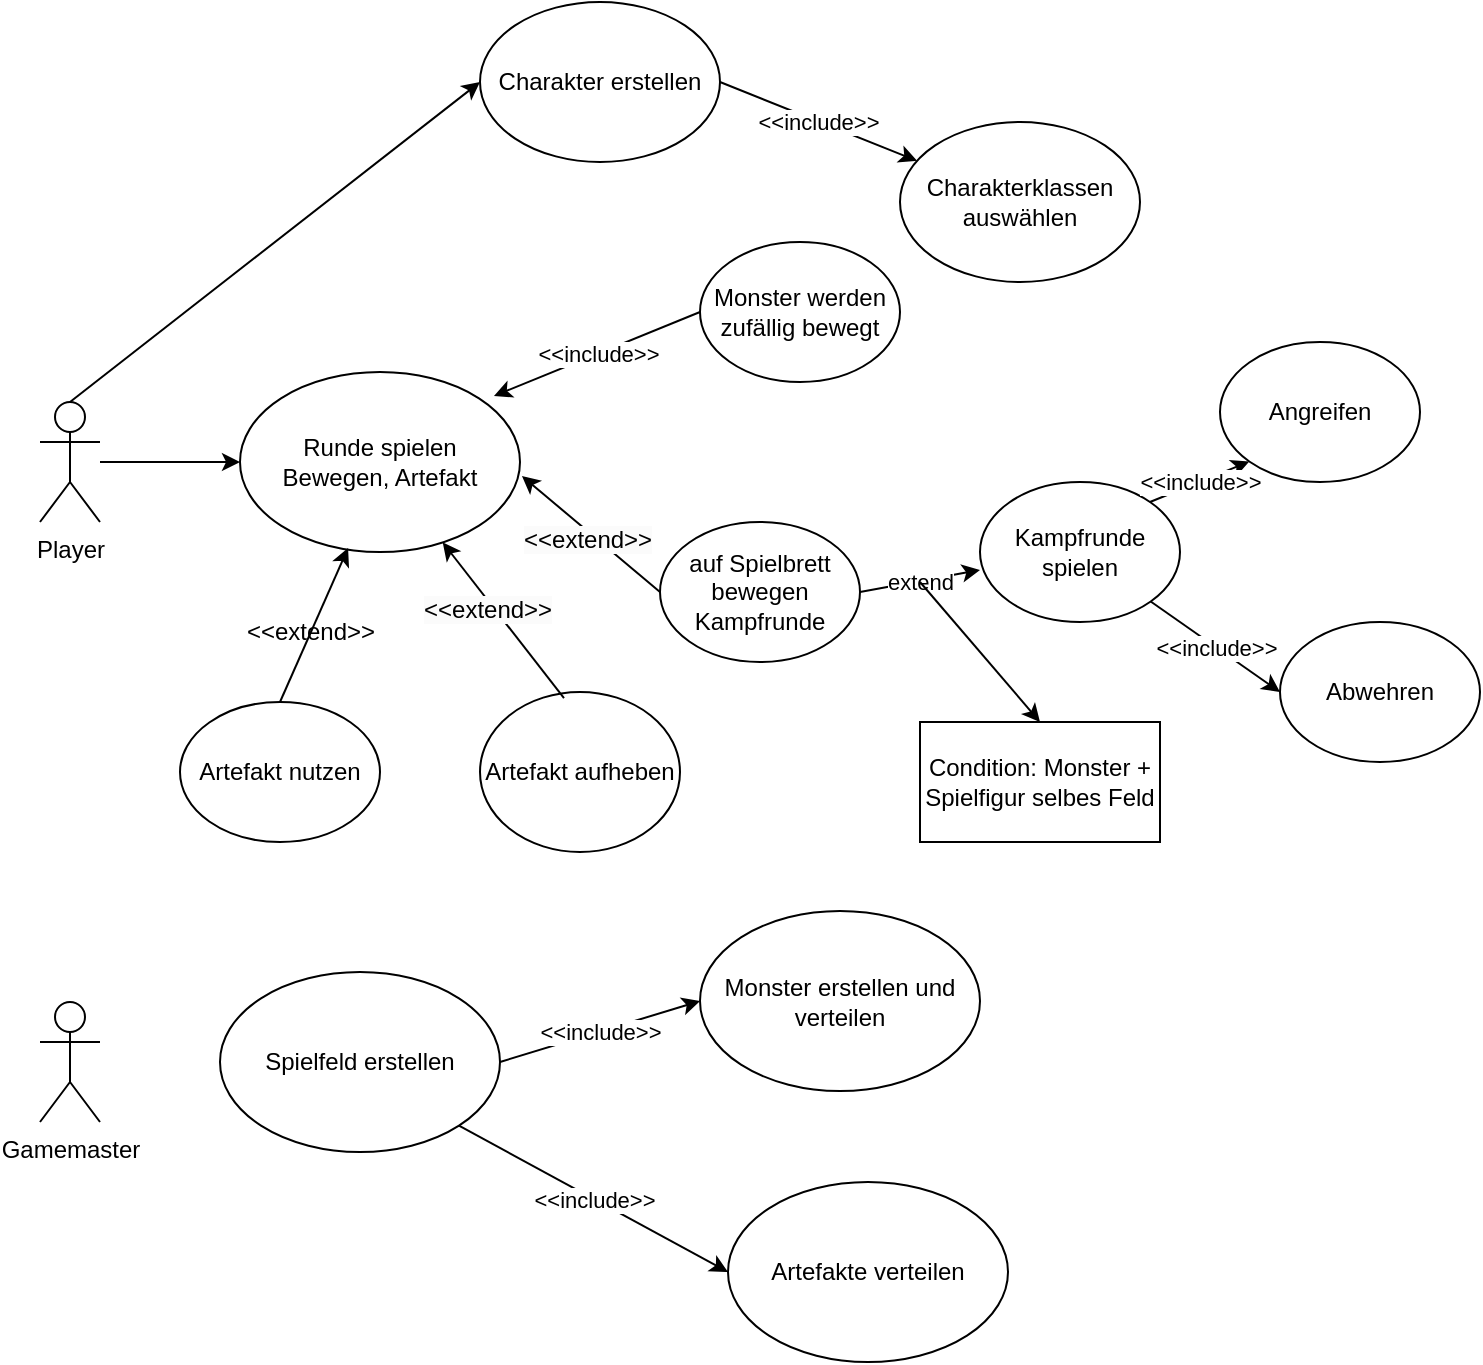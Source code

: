 <mxfile version="22.0.8" type="github">
  <diagram name="Seite-1" id="2xyvLNTgmCJKzzGvqvZv">
    <mxGraphModel dx="1025" dy="719" grid="1" gridSize="10" guides="1" tooltips="1" connect="1" arrows="1" fold="1" page="1" pageScale="1" pageWidth="827" pageHeight="1169" math="0" shadow="0">
      <root>
        <mxCell id="0" />
        <mxCell id="1" parent="0" />
        <mxCell id="1isxLzFW1e4IO2byDqiO-20" style="edgeStyle=orthogonalEdgeStyle;rounded=0;orthogonalLoop=1;jettySize=auto;html=1;entryX=0;entryY=0.5;entryDx=0;entryDy=0;" edge="1" parent="1" source="BZ70V6ue75BZNzx52PEY-1" target="1isxLzFW1e4IO2byDqiO-1">
          <mxGeometry relative="1" as="geometry" />
        </mxCell>
        <mxCell id="BZ70V6ue75BZNzx52PEY-1" value="Player" style="shape=umlActor;verticalLabelPosition=bottom;verticalAlign=top;html=1;outlineConnect=0;" parent="1" vertex="1">
          <mxGeometry x="70" y="240" width="30" height="60" as="geometry" />
        </mxCell>
        <mxCell id="BZ70V6ue75BZNzx52PEY-14" value="Gamemaster" style="shape=umlActor;verticalLabelPosition=bottom;verticalAlign=top;html=1;outlineConnect=0;" parent="1" vertex="1">
          <mxGeometry x="70" y="540" width="30" height="60" as="geometry" />
        </mxCell>
        <mxCell id="1isxLzFW1e4IO2byDqiO-1" value="Runde spielen&lt;br&gt;Bewegen, Artefakt" style="ellipse;whiteSpace=wrap;html=1;" vertex="1" parent="1">
          <mxGeometry x="170" y="225" width="140" height="90" as="geometry" />
        </mxCell>
        <mxCell id="1isxLzFW1e4IO2byDqiO-2" value="Artefakt nutzen" style="ellipse;whiteSpace=wrap;html=1;" vertex="1" parent="1">
          <mxGeometry x="140" y="390" width="100" height="70" as="geometry" />
        </mxCell>
        <mxCell id="1isxLzFW1e4IO2byDqiO-3" value="Artefakt aufheben" style="ellipse;whiteSpace=wrap;html=1;" vertex="1" parent="1">
          <mxGeometry x="290" y="385" width="100" height="80" as="geometry" />
        </mxCell>
        <mxCell id="1isxLzFW1e4IO2byDqiO-4" value="" style="endArrow=classic;html=1;rounded=0;exitX=0.42;exitY=0.038;exitDx=0;exitDy=0;exitPerimeter=0;" edge="1" parent="1" source="1isxLzFW1e4IO2byDqiO-3" target="1isxLzFW1e4IO2byDqiO-1">
          <mxGeometry width="50" height="50" relative="1" as="geometry">
            <mxPoint x="390" y="450" as="sourcePoint" />
            <mxPoint x="440" y="400" as="targetPoint" />
          </mxGeometry>
        </mxCell>
        <mxCell id="1isxLzFW1e4IO2byDqiO-6" value="" style="endArrow=classic;html=1;rounded=0;exitX=0.5;exitY=0;exitDx=0;exitDy=0;entryX=0.386;entryY=0.978;entryDx=0;entryDy=0;entryPerimeter=0;" edge="1" parent="1" source="1isxLzFW1e4IO2byDqiO-2" target="1isxLzFW1e4IO2byDqiO-1">
          <mxGeometry width="50" height="50" relative="1" as="geometry">
            <mxPoint x="390" y="450" as="sourcePoint" />
            <mxPoint x="440" y="400" as="targetPoint" />
          </mxGeometry>
        </mxCell>
        <mxCell id="1isxLzFW1e4IO2byDqiO-7" value="auf Spielbrett bewegen&lt;br&gt;Kampfrunde" style="ellipse;whiteSpace=wrap;html=1;" vertex="1" parent="1">
          <mxGeometry x="380" y="300" width="100" height="70" as="geometry" />
        </mxCell>
        <mxCell id="1isxLzFW1e4IO2byDqiO-8" value="" style="endArrow=classic;html=1;rounded=0;exitX=0;exitY=0.5;exitDx=0;exitDy=0;entryX=1.007;entryY=0.578;entryDx=0;entryDy=0;entryPerimeter=0;" edge="1" parent="1" source="1isxLzFW1e4IO2byDqiO-7" target="1isxLzFW1e4IO2byDqiO-1">
          <mxGeometry width="50" height="50" relative="1" as="geometry">
            <mxPoint x="390" y="450" as="sourcePoint" />
            <mxPoint x="440" y="400" as="targetPoint" />
          </mxGeometry>
        </mxCell>
        <mxCell id="1isxLzFW1e4IO2byDqiO-9" value="&amp;lt;&amp;lt;extend&amp;gt;&amp;gt;" style="text;html=1;align=center;verticalAlign=middle;resizable=0;points=[];autosize=1;strokeColor=none;fillColor=none;" vertex="1" parent="1">
          <mxGeometry x="160" y="340" width="90" height="30" as="geometry" />
        </mxCell>
        <mxCell id="1isxLzFW1e4IO2byDqiO-10" value="&lt;span style=&quot;caret-color: rgb(0, 0, 0); color: rgb(0, 0, 0); font-family: Helvetica; font-size: 12px; font-style: normal; font-variant-caps: normal; font-weight: 400; letter-spacing: normal; text-align: center; text-indent: 0px; text-transform: none; word-spacing: 0px; -webkit-text-stroke-width: 0px; background-color: rgb(251, 251, 251); text-decoration: none; float: none; display: inline !important;&quot;&gt;&amp;lt;&amp;lt;extend&amp;gt;&amp;gt;&lt;/span&gt;" style="text;whiteSpace=wrap;html=1;" vertex="1" parent="1">
          <mxGeometry x="260" y="330" width="100" height="40" as="geometry" />
        </mxCell>
        <mxCell id="1isxLzFW1e4IO2byDqiO-11" value="&lt;span style=&quot;caret-color: rgb(0, 0, 0); color: rgb(0, 0, 0); font-family: Helvetica; font-size: 12px; font-style: normal; font-variant-caps: normal; font-weight: 400; letter-spacing: normal; text-align: center; text-indent: 0px; text-transform: none; word-spacing: 0px; -webkit-text-stroke-width: 0px; background-color: rgb(251, 251, 251); text-decoration: none; float: none; display: inline !important;&quot;&gt;&amp;lt;&amp;lt;extend&amp;gt;&amp;gt;&lt;/span&gt;" style="text;whiteSpace=wrap;html=1;" vertex="1" parent="1">
          <mxGeometry x="310" y="295" width="80" height="20" as="geometry" />
        </mxCell>
        <mxCell id="1isxLzFW1e4IO2byDqiO-14" value="Monster werden zufällig bewegt" style="ellipse;whiteSpace=wrap;html=1;" vertex="1" parent="1">
          <mxGeometry x="400" y="160" width="100" height="70" as="geometry" />
        </mxCell>
        <mxCell id="1isxLzFW1e4IO2byDqiO-21" value="Charakter erstellen" style="ellipse;whiteSpace=wrap;html=1;" vertex="1" parent="1">
          <mxGeometry x="290" y="40" width="120" height="80" as="geometry" />
        </mxCell>
        <mxCell id="1isxLzFW1e4IO2byDqiO-23" value="" style="endArrow=classic;html=1;rounded=0;exitX=0.5;exitY=0;exitDx=0;exitDy=0;exitPerimeter=0;entryX=0;entryY=0.5;entryDx=0;entryDy=0;" edge="1" parent="1" source="BZ70V6ue75BZNzx52PEY-1" target="1isxLzFW1e4IO2byDqiO-21">
          <mxGeometry width="50" height="50" relative="1" as="geometry">
            <mxPoint x="390" y="280" as="sourcePoint" />
            <mxPoint x="440" y="230" as="targetPoint" />
          </mxGeometry>
        </mxCell>
        <mxCell id="1isxLzFW1e4IO2byDqiO-25" value="Charakterklassen auswählen" style="ellipse;whiteSpace=wrap;html=1;" vertex="1" parent="1">
          <mxGeometry x="500" y="100" width="120" height="80" as="geometry" />
        </mxCell>
        <mxCell id="1isxLzFW1e4IO2byDqiO-41" value="" style="endArrow=classic;html=1;rounded=0;exitX=1;exitY=0.5;exitDx=0;exitDy=0;" edge="1" parent="1" source="1isxLzFW1e4IO2byDqiO-21" target="1isxLzFW1e4IO2byDqiO-25">
          <mxGeometry relative="1" as="geometry">
            <mxPoint x="360" y="260" as="sourcePoint" />
            <mxPoint x="460" y="260" as="targetPoint" />
          </mxGeometry>
        </mxCell>
        <mxCell id="1isxLzFW1e4IO2byDqiO-42" value="&amp;lt;&amp;lt;include&amp;gt;&amp;gt;" style="edgeLabel;resizable=0;html=1;align=center;verticalAlign=middle;" connectable="0" vertex="1" parent="1isxLzFW1e4IO2byDqiO-41">
          <mxGeometry relative="1" as="geometry">
            <mxPoint as="offset" />
          </mxGeometry>
        </mxCell>
        <mxCell id="1isxLzFW1e4IO2byDqiO-45" value="Kampfrunde spielen" style="ellipse;whiteSpace=wrap;html=1;" vertex="1" parent="1">
          <mxGeometry x="540" y="280" width="100" height="70" as="geometry" />
        </mxCell>
        <mxCell id="1isxLzFW1e4IO2byDqiO-46" value="" style="endArrow=classic;html=1;rounded=0;exitX=1;exitY=0.5;exitDx=0;exitDy=0;entryX=0;entryY=0.629;entryDx=0;entryDy=0;entryPerimeter=0;" edge="1" parent="1" source="1isxLzFW1e4IO2byDqiO-7" target="1isxLzFW1e4IO2byDqiO-45">
          <mxGeometry relative="1" as="geometry">
            <mxPoint x="360" y="260" as="sourcePoint" />
            <mxPoint x="460" y="260" as="targetPoint" />
          </mxGeometry>
        </mxCell>
        <mxCell id="1isxLzFW1e4IO2byDqiO-47" value="extend" style="edgeLabel;resizable=0;html=1;align=center;verticalAlign=middle;" connectable="0" vertex="1" parent="1isxLzFW1e4IO2byDqiO-46">
          <mxGeometry relative="1" as="geometry" />
        </mxCell>
        <mxCell id="1isxLzFW1e4IO2byDqiO-50" value="" style="endArrow=classic;html=1;rounded=0;" edge="1" parent="1">
          <mxGeometry width="50" height="50" relative="1" as="geometry">
            <mxPoint x="510" y="330" as="sourcePoint" />
            <mxPoint x="570" y="400" as="targetPoint" />
          </mxGeometry>
        </mxCell>
        <mxCell id="1isxLzFW1e4IO2byDqiO-51" value="Condition: Monster + Spielfigur selbes Feld" style="rounded=0;whiteSpace=wrap;html=1;" vertex="1" parent="1">
          <mxGeometry x="510" y="400" width="120" height="60" as="geometry" />
        </mxCell>
        <mxCell id="1isxLzFW1e4IO2byDqiO-52" value="Angreifen" style="ellipse;whiteSpace=wrap;html=1;" vertex="1" parent="1">
          <mxGeometry x="660" y="210" width="100" height="70" as="geometry" />
        </mxCell>
        <mxCell id="1isxLzFW1e4IO2byDqiO-53" value="Abwehren" style="ellipse;whiteSpace=wrap;html=1;" vertex="1" parent="1">
          <mxGeometry x="690" y="350" width="100" height="70" as="geometry" />
        </mxCell>
        <mxCell id="1isxLzFW1e4IO2byDqiO-55" value="" style="endArrow=classic;html=1;rounded=0;entryX=0;entryY=1;entryDx=0;entryDy=0;" edge="1" parent="1" target="1isxLzFW1e4IO2byDqiO-52">
          <mxGeometry relative="1" as="geometry">
            <mxPoint x="625" y="290" as="sourcePoint" />
            <mxPoint x="519" y="129" as="targetPoint" />
          </mxGeometry>
        </mxCell>
        <mxCell id="1isxLzFW1e4IO2byDqiO-56" value="&amp;lt;&amp;lt;include&amp;gt;&amp;gt;" style="edgeLabel;resizable=0;html=1;align=center;verticalAlign=middle;" connectable="0" vertex="1" parent="1isxLzFW1e4IO2byDqiO-55">
          <mxGeometry relative="1" as="geometry">
            <mxPoint as="offset" />
          </mxGeometry>
        </mxCell>
        <mxCell id="1isxLzFW1e4IO2byDqiO-57" value="" style="endArrow=classic;html=1;rounded=0;exitX=1;exitY=1;exitDx=0;exitDy=0;entryX=0;entryY=0.5;entryDx=0;entryDy=0;" edge="1" parent="1" source="1isxLzFW1e4IO2byDqiO-45" target="1isxLzFW1e4IO2byDqiO-53">
          <mxGeometry relative="1" as="geometry">
            <mxPoint x="430" y="100" as="sourcePoint" />
            <mxPoint x="529" y="139" as="targetPoint" />
          </mxGeometry>
        </mxCell>
        <mxCell id="1isxLzFW1e4IO2byDqiO-58" value="&amp;lt;&amp;lt;include&amp;gt;&amp;gt;" style="edgeLabel;resizable=0;html=1;align=center;verticalAlign=middle;" connectable="0" vertex="1" parent="1isxLzFW1e4IO2byDqiO-57">
          <mxGeometry relative="1" as="geometry">
            <mxPoint as="offset" />
          </mxGeometry>
        </mxCell>
        <mxCell id="1isxLzFW1e4IO2byDqiO-60" value="Spielfeld erstellen" style="ellipse;whiteSpace=wrap;html=1;" vertex="1" parent="1">
          <mxGeometry x="160" y="525" width="140" height="90" as="geometry" />
        </mxCell>
        <mxCell id="1isxLzFW1e4IO2byDqiO-61" value="Monster erstellen und verteilen" style="ellipse;whiteSpace=wrap;html=1;" vertex="1" parent="1">
          <mxGeometry x="400" y="494.5" width="140" height="90" as="geometry" />
        </mxCell>
        <mxCell id="1isxLzFW1e4IO2byDqiO-62" value="Artefakte verteilen" style="ellipse;whiteSpace=wrap;html=1;" vertex="1" parent="1">
          <mxGeometry x="414" y="630" width="140" height="90" as="geometry" />
        </mxCell>
        <mxCell id="1isxLzFW1e4IO2byDqiO-63" value="" style="endArrow=classic;html=1;rounded=0;exitX=1;exitY=0.5;exitDx=0;exitDy=0;entryX=0;entryY=0.5;entryDx=0;entryDy=0;" edge="1" parent="1" source="1isxLzFW1e4IO2byDqiO-60" target="1isxLzFW1e4IO2byDqiO-61">
          <mxGeometry relative="1" as="geometry">
            <mxPoint x="635" y="350" as="sourcePoint" />
            <mxPoint x="700" y="395" as="targetPoint" />
          </mxGeometry>
        </mxCell>
        <mxCell id="1isxLzFW1e4IO2byDqiO-64" value="&amp;lt;&amp;lt;include&amp;gt;&amp;gt;" style="edgeLabel;resizable=0;html=1;align=center;verticalAlign=middle;" connectable="0" vertex="1" parent="1isxLzFW1e4IO2byDqiO-63">
          <mxGeometry relative="1" as="geometry">
            <mxPoint as="offset" />
          </mxGeometry>
        </mxCell>
        <mxCell id="1isxLzFW1e4IO2byDqiO-65" value="" style="endArrow=classic;html=1;rounded=0;exitX=1;exitY=1;exitDx=0;exitDy=0;entryX=0;entryY=0.5;entryDx=0;entryDy=0;" edge="1" parent="1" source="1isxLzFW1e4IO2byDqiO-60" target="1isxLzFW1e4IO2byDqiO-62">
          <mxGeometry relative="1" as="geometry">
            <mxPoint x="645" y="360" as="sourcePoint" />
            <mxPoint x="710" y="405" as="targetPoint" />
          </mxGeometry>
        </mxCell>
        <mxCell id="1isxLzFW1e4IO2byDqiO-66" value="&amp;lt;&amp;lt;include&amp;gt;&amp;gt;" style="edgeLabel;resizable=0;html=1;align=center;verticalAlign=middle;" connectable="0" vertex="1" parent="1isxLzFW1e4IO2byDqiO-65">
          <mxGeometry relative="1" as="geometry">
            <mxPoint as="offset" />
          </mxGeometry>
        </mxCell>
        <mxCell id="1isxLzFW1e4IO2byDqiO-67" value="" style="endArrow=classic;html=1;rounded=0;entryX=0.907;entryY=0.133;entryDx=0;entryDy=0;exitX=0;exitY=0.5;exitDx=0;exitDy=0;entryPerimeter=0;" edge="1" parent="1" source="1isxLzFW1e4IO2byDqiO-14" target="1isxLzFW1e4IO2byDqiO-1">
          <mxGeometry relative="1" as="geometry">
            <mxPoint x="635" y="300" as="sourcePoint" />
            <mxPoint x="685" y="280" as="targetPoint" />
          </mxGeometry>
        </mxCell>
        <mxCell id="1isxLzFW1e4IO2byDqiO-68" value="&amp;lt;&amp;lt;include&amp;gt;&amp;gt;" style="edgeLabel;resizable=0;html=1;align=center;verticalAlign=middle;" connectable="0" vertex="1" parent="1isxLzFW1e4IO2byDqiO-67">
          <mxGeometry relative="1" as="geometry">
            <mxPoint as="offset" />
          </mxGeometry>
        </mxCell>
      </root>
    </mxGraphModel>
  </diagram>
</mxfile>
